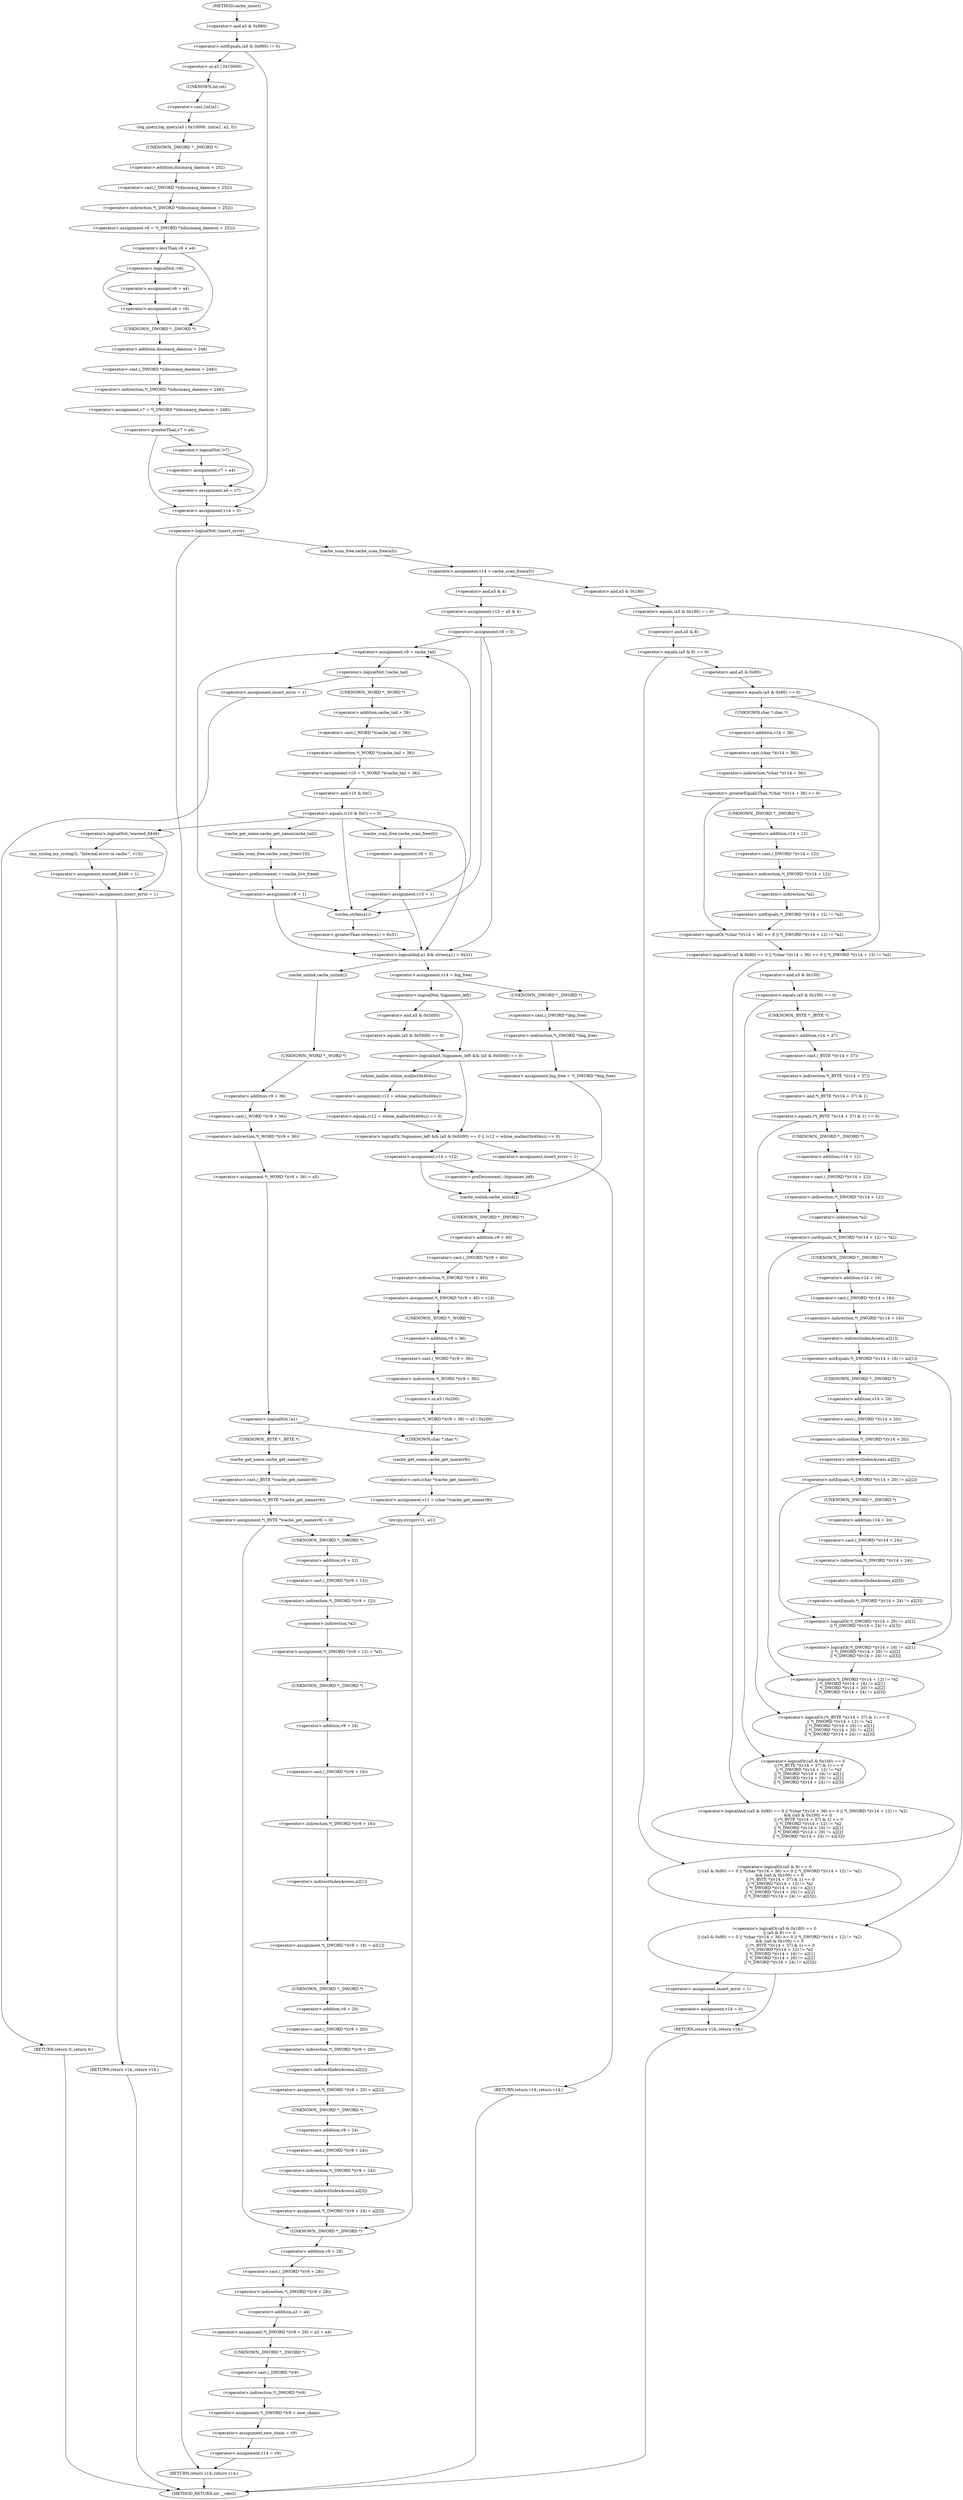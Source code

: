 digraph cache_insert {  
"1000129" [label = "(<operator>.notEquals,(a5 & 0x980) != 0)" ]
"1000130" [label = "(<operator>.and,a5 & 0x980)" ]
"1000135" [label = "(log_query,log_query(a5 | 0x10000, (int)a1, a2, 0))" ]
"1000136" [label = "(<operator>.or,a5 | 0x10000)" ]
"1000139" [label = "(<operator>.cast,(int)a1)" ]
"1000140" [label = "(UNKNOWN,int,int)" ]
"1000144" [label = "(<operator>.assignment,v6 = *(_DWORD *)(dnsmasq_daemon + 252))" ]
"1000146" [label = "(<operator>.indirection,*(_DWORD *)(dnsmasq_daemon + 252))" ]
"1000147" [label = "(<operator>.cast,(_DWORD *)(dnsmasq_daemon + 252))" ]
"1000148" [label = "(UNKNOWN,_DWORD *,_DWORD *)" ]
"1000149" [label = "(<operator>.addition,dnsmasq_daemon + 252)" ]
"1000153" [label = "(<operator>.lessThan,v6 < a4)" ]
"1000158" [label = "(<operator>.logicalNot,!v6)" ]
"1000160" [label = "(<operator>.assignment,v6 = a4)" ]
"1000163" [label = "(<operator>.assignment,a4 = v6)" ]
"1000166" [label = "(<operator>.assignment,v7 = *(_DWORD *)(dnsmasq_daemon + 248))" ]
"1000168" [label = "(<operator>.indirection,*(_DWORD *)(dnsmasq_daemon + 248))" ]
"1000169" [label = "(<operator>.cast,(_DWORD *)(dnsmasq_daemon + 248))" ]
"1000170" [label = "(UNKNOWN,_DWORD *,_DWORD *)" ]
"1000171" [label = "(<operator>.addition,dnsmasq_daemon + 248)" ]
"1000175" [label = "(<operator>.greaterThan,v7 > a4)" ]
"1000180" [label = "(<operator>.logicalNot,!v7)" ]
"1000182" [label = "(<operator>.assignment,v7 = a4)" ]
"1000185" [label = "(<operator>.assignment,a4 = v7)" ]
"1000188" [label = "(<operator>.assignment,v14 = 0)" ]
"1000192" [label = "(<operator>.logicalNot,!insert_error)" ]
"1000195" [label = "(<operator>.assignment,v14 = cache_scan_free(a5))" ]
"1000197" [label = "(cache_scan_free,cache_scan_free(a5))" ]
"1000203" [label = "(<operator>.logicalOr,(a5 & 0x180) == 0\n        || (a5 & 8) == 0\n        || ((a5 & 0x80) == 0 || *(char *)(v14 + 36) >= 0 || *(_DWORD *)(v14 + 12) != *a2)\n        && ((a5 & 0x100) == 0\n         || (*(_BYTE *)(v14 + 37) & 1) == 0\n         || *(_DWORD *)(v14 + 12) != *a2\n         || *(_DWORD *)(v14 + 16) != a2[1]\n         || *(_DWORD *)(v14 + 20) != a2[2]\n         || *(_DWORD *)(v14 + 24) != a2[3]))" ]
"1000204" [label = "(<operator>.equals,(a5 & 0x180) == 0)" ]
"1000205" [label = "(<operator>.and,a5 & 0x180)" ]
"1000209" [label = "(<operator>.logicalOr,(a5 & 8) == 0\n        || ((a5 & 0x80) == 0 || *(char *)(v14 + 36) >= 0 || *(_DWORD *)(v14 + 12) != *a2)\n        && ((a5 & 0x100) == 0\n         || (*(_BYTE *)(v14 + 37) & 1) == 0\n         || *(_DWORD *)(v14 + 12) != *a2\n         || *(_DWORD *)(v14 + 16) != a2[1]\n         || *(_DWORD *)(v14 + 20) != a2[2]\n         || *(_DWORD *)(v14 + 24) != a2[3]))" ]
"1000210" [label = "(<operator>.equals,(a5 & 8) == 0)" ]
"1000211" [label = "(<operator>.and,a5 & 8)" ]
"1000215" [label = "(<operator>.logicalAnd,((a5 & 0x80) == 0 || *(char *)(v14 + 36) >= 0 || *(_DWORD *)(v14 + 12) != *a2)\n        && ((a5 & 0x100) == 0\n         || (*(_BYTE *)(v14 + 37) & 1) == 0\n         || *(_DWORD *)(v14 + 12) != *a2\n         || *(_DWORD *)(v14 + 16) != a2[1]\n         || *(_DWORD *)(v14 + 20) != a2[2]\n         || *(_DWORD *)(v14 + 24) != a2[3]))" ]
"1000216" [label = "(<operator>.logicalOr,(a5 & 0x80) == 0 || *(char *)(v14 + 36) >= 0 || *(_DWORD *)(v14 + 12) != *a2)" ]
"1000217" [label = "(<operator>.equals,(a5 & 0x80) == 0)" ]
"1000218" [label = "(<operator>.and,a5 & 0x80)" ]
"1000222" [label = "(<operator>.logicalOr,*(char *)(v14 + 36) >= 0 || *(_DWORD *)(v14 + 12) != *a2)" ]
"1000223" [label = "(<operator>.greaterEqualsThan,*(char *)(v14 + 36) >= 0)" ]
"1000224" [label = "(<operator>.indirection,*(char *)(v14 + 36))" ]
"1000225" [label = "(<operator>.cast,(char *)(v14 + 36))" ]
"1000226" [label = "(UNKNOWN,char *,char *)" ]
"1000227" [label = "(<operator>.addition,v14 + 36)" ]
"1000231" [label = "(<operator>.notEquals,*(_DWORD *)(v14 + 12) != *a2)" ]
"1000232" [label = "(<operator>.indirection,*(_DWORD *)(v14 + 12))" ]
"1000233" [label = "(<operator>.cast,(_DWORD *)(v14 + 12))" ]
"1000234" [label = "(UNKNOWN,_DWORD *,_DWORD *)" ]
"1000235" [label = "(<operator>.addition,v14 + 12)" ]
"1000238" [label = "(<operator>.indirection,*a2)" ]
"1000240" [label = "(<operator>.logicalOr,(a5 & 0x100) == 0\n         || (*(_BYTE *)(v14 + 37) & 1) == 0\n         || *(_DWORD *)(v14 + 12) != *a2\n         || *(_DWORD *)(v14 + 16) != a2[1]\n         || *(_DWORD *)(v14 + 20) != a2[2]\n         || *(_DWORD *)(v14 + 24) != a2[3])" ]
"1000241" [label = "(<operator>.equals,(a5 & 0x100) == 0)" ]
"1000242" [label = "(<operator>.and,a5 & 0x100)" ]
"1000246" [label = "(<operator>.logicalOr,(*(_BYTE *)(v14 + 37) & 1) == 0\n         || *(_DWORD *)(v14 + 12) != *a2\n         || *(_DWORD *)(v14 + 16) != a2[1]\n         || *(_DWORD *)(v14 + 20) != a2[2]\n         || *(_DWORD *)(v14 + 24) != a2[3])" ]
"1000247" [label = "(<operator>.equals,(*(_BYTE *)(v14 + 37) & 1) == 0)" ]
"1000248" [label = "(<operator>.and,*(_BYTE *)(v14 + 37) & 1)" ]
"1000249" [label = "(<operator>.indirection,*(_BYTE *)(v14 + 37))" ]
"1000250" [label = "(<operator>.cast,(_BYTE *)(v14 + 37))" ]
"1000251" [label = "(UNKNOWN,_BYTE *,_BYTE *)" ]
"1000252" [label = "(<operator>.addition,v14 + 37)" ]
"1000257" [label = "(<operator>.logicalOr,*(_DWORD *)(v14 + 12) != *a2\n         || *(_DWORD *)(v14 + 16) != a2[1]\n         || *(_DWORD *)(v14 + 20) != a2[2]\n         || *(_DWORD *)(v14 + 24) != a2[3])" ]
"1000258" [label = "(<operator>.notEquals,*(_DWORD *)(v14 + 12) != *a2)" ]
"1000259" [label = "(<operator>.indirection,*(_DWORD *)(v14 + 12))" ]
"1000260" [label = "(<operator>.cast,(_DWORD *)(v14 + 12))" ]
"1000261" [label = "(UNKNOWN,_DWORD *,_DWORD *)" ]
"1000262" [label = "(<operator>.addition,v14 + 12)" ]
"1000265" [label = "(<operator>.indirection,*a2)" ]
"1000267" [label = "(<operator>.logicalOr,*(_DWORD *)(v14 + 16) != a2[1]\n         || *(_DWORD *)(v14 + 20) != a2[2]\n         || *(_DWORD *)(v14 + 24) != a2[3])" ]
"1000268" [label = "(<operator>.notEquals,*(_DWORD *)(v14 + 16) != a2[1])" ]
"1000269" [label = "(<operator>.indirection,*(_DWORD *)(v14 + 16))" ]
"1000270" [label = "(<operator>.cast,(_DWORD *)(v14 + 16))" ]
"1000271" [label = "(UNKNOWN,_DWORD *,_DWORD *)" ]
"1000272" [label = "(<operator>.addition,v14 + 16)" ]
"1000275" [label = "(<operator>.indirectIndexAccess,a2[1])" ]
"1000278" [label = "(<operator>.logicalOr,*(_DWORD *)(v14 + 20) != a2[2]\n         || *(_DWORD *)(v14 + 24) != a2[3])" ]
"1000279" [label = "(<operator>.notEquals,*(_DWORD *)(v14 + 20) != a2[2])" ]
"1000280" [label = "(<operator>.indirection,*(_DWORD *)(v14 + 20))" ]
"1000281" [label = "(<operator>.cast,(_DWORD *)(v14 + 20))" ]
"1000282" [label = "(UNKNOWN,_DWORD *,_DWORD *)" ]
"1000283" [label = "(<operator>.addition,v14 + 20)" ]
"1000286" [label = "(<operator>.indirectIndexAccess,a2[2])" ]
"1000289" [label = "(<operator>.notEquals,*(_DWORD *)(v14 + 24) != a2[3])" ]
"1000290" [label = "(<operator>.indirection,*(_DWORD *)(v14 + 24))" ]
"1000291" [label = "(<operator>.cast,(_DWORD *)(v14 + 24))" ]
"1000292" [label = "(UNKNOWN,_DWORD *,_DWORD *)" ]
"1000293" [label = "(<operator>.addition,v14 + 24)" ]
"1000296" [label = "(<operator>.indirectIndexAccess,a2[3])" ]
"1000300" [label = "(<operator>.assignment,insert_error = 1)" ]
"1000303" [label = "(<operator>.assignment,v14 = 0)" ]
"1000306" [label = "(RETURN,return v14;,return v14;)" ]
"1000308" [label = "(<operator>.assignment,v15 = a5 & 4)" ]
"1000310" [label = "(<operator>.and,a5 & 4)" ]
"1000313" [label = "(<operator>.assignment,v8 = 0)" ]
"1000319" [label = "(<operator>.assignment,v9 = cache_tail)" ]
"1000323" [label = "(<operator>.logicalNot,!cache_tail)" ]
"1000326" [label = "(<operator>.assignment,insert_error = 1)" ]
"1000329" [label = "(RETURN,return 0;,return 0;)" ]
"1000331" [label = "(<operator>.assignment,v10 = *(_WORD *)(cache_tail + 36))" ]
"1000333" [label = "(<operator>.indirection,*(_WORD *)(cache_tail + 36))" ]
"1000334" [label = "(<operator>.cast,(_WORD *)(cache_tail + 36))" ]
"1000335" [label = "(UNKNOWN,_WORD *,_WORD *)" ]
"1000336" [label = "(<operator>.addition,cache_tail + 36)" ]
"1000340" [label = "(<operator>.equals,(v10 & 0xC) == 0)" ]
"1000341" [label = "(<operator>.and,v10 & 0xC)" ]
"1000350" [label = "(<operator>.logicalNot,!warned_8446)" ]
"1000353" [label = "(my_syslog,my_syslog(3, \"Internal error in cache.\", v13))" ]
"1000357" [label = "(<operator>.assignment,warned_8446 = 1)" ]
"1000360" [label = "(<operator>.assignment,insert_error = 1)" ]
"1000363" [label = "(RETURN,return v14;,return v14;)" ]
"1000368" [label = "(cache_get_name,cache_get_name(cache_tail))" ]
"1000370" [label = "(cache_scan_free,cache_scan_free(v10))" ]
"1000372" [label = "(<operator>.preIncrement,++cache_live_freed)" ]
"1000374" [label = "(<operator>.assignment,v8 = 1)" ]
"1000379" [label = "(cache_scan_free,cache_scan_free(0))" ]
"1000381" [label = "(<operator>.assignment,v8 = 0)" ]
"1000384" [label = "(<operator>.assignment,v15 = 1)" ]
"1000388" [label = "(<operator>.logicalAnd,a1 && strlen(a1) > 0x31)" ]
"1000390" [label = "(<operator>.greaterThan,strlen(a1) > 0x31)" ]
"1000391" [label = "(strlen,strlen(a1))" ]
"1000395" [label = "(<operator>.assignment,v14 = big_free)" ]
"1000401" [label = "(<operator>.assignment,big_free = *(_DWORD *)big_free)" ]
"1000403" [label = "(<operator>.indirection,*(_DWORD *)big_free)" ]
"1000404" [label = "(<operator>.cast,(_DWORD *)big_free)" ]
"1000405" [label = "(UNKNOWN,_DWORD *,_DWORD *)" ]
"1000410" [label = "(<operator>.logicalOr,!bignames_left && (a5 & 0x5000) == 0 || (v12 = whine_malloc(0x404u)) == 0)" ]
"1000411" [label = "(<operator>.logicalAnd,!bignames_left && (a5 & 0x5000) == 0)" ]
"1000412" [label = "(<operator>.logicalNot,!bignames_left)" ]
"1000414" [label = "(<operator>.equals,(a5 & 0x5000) == 0)" ]
"1000415" [label = "(<operator>.and,a5 & 0x5000)" ]
"1000419" [label = "(<operator>.equals,(v12 = whine_malloc(0x404u)) == 0)" ]
"1000420" [label = "(<operator>.assignment,v12 = whine_malloc(0x404u))" ]
"1000422" [label = "(whine_malloc,whine_malloc(0x404u))" ]
"1000426" [label = "(<operator>.assignment,insert_error = 1)" ]
"1000429" [label = "(RETURN,return v14;,return v14;)" ]
"1000431" [label = "(<operator>.assignment,v14 = v12)" ]
"1000436" [label = "(<operator>.preDecrement,--bignames_left)" ]
"1000438" [label = "(cache_unlink,cache_unlink())" ]
"1000439" [label = "(<operator>.assignment,*(_DWORD *)(v9 + 40) = v14)" ]
"1000440" [label = "(<operator>.indirection,*(_DWORD *)(v9 + 40))" ]
"1000441" [label = "(<operator>.cast,(_DWORD *)(v9 + 40))" ]
"1000442" [label = "(UNKNOWN,_DWORD *,_DWORD *)" ]
"1000443" [label = "(<operator>.addition,v9 + 40)" ]
"1000447" [label = "(<operator>.assignment,*(_WORD *)(v9 + 36) = a5 | 0x200)" ]
"1000448" [label = "(<operator>.indirection,*(_WORD *)(v9 + 36))" ]
"1000449" [label = "(<operator>.cast,(_WORD *)(v9 + 36))" ]
"1000450" [label = "(UNKNOWN,_WORD *,_WORD *)" ]
"1000451" [label = "(<operator>.addition,v9 + 36)" ]
"1000454" [label = "(<operator>.or,a5 | 0x200)" ]
"1000459" [label = "(cache_unlink,cache_unlink())" ]
"1000460" [label = "(<operator>.assignment,*(_WORD *)(v9 + 36) = a5)" ]
"1000461" [label = "(<operator>.indirection,*(_WORD *)(v9 + 36))" ]
"1000462" [label = "(<operator>.cast,(_WORD *)(v9 + 36))" ]
"1000463" [label = "(UNKNOWN,_WORD *,_WORD *)" ]
"1000464" [label = "(<operator>.addition,v9 + 36)" ]
"1000469" [label = "(<operator>.logicalNot,!a1)" ]
"1000472" [label = "(<operator>.assignment,*(_BYTE *)cache_get_name(v9) = 0)" ]
"1000473" [label = "(<operator>.indirection,*(_BYTE *)cache_get_name(v9))" ]
"1000474" [label = "(<operator>.cast,(_BYTE *)cache_get_name(v9))" ]
"1000475" [label = "(UNKNOWN,_BYTE *,_BYTE *)" ]
"1000476" [label = "(cache_get_name,cache_get_name(v9))" ]
"1000480" [label = "(<operator>.assignment,v11 = (char *)cache_get_name(v9))" ]
"1000482" [label = "(<operator>.cast,(char *)cache_get_name(v9))" ]
"1000483" [label = "(UNKNOWN,char *,char *)" ]
"1000484" [label = "(cache_get_name,cache_get_name(v9))" ]
"1000486" [label = "(strcpy,strcpy(v11, a1))" ]
"1000493" [label = "(<operator>.assignment,*(_DWORD *)(v9 + 12) = *a2)" ]
"1000494" [label = "(<operator>.indirection,*(_DWORD *)(v9 + 12))" ]
"1000495" [label = "(<operator>.cast,(_DWORD *)(v9 + 12))" ]
"1000496" [label = "(UNKNOWN,_DWORD *,_DWORD *)" ]
"1000497" [label = "(<operator>.addition,v9 + 12)" ]
"1000500" [label = "(<operator>.indirection,*a2)" ]
"1000502" [label = "(<operator>.assignment,*(_DWORD *)(v9 + 16) = a2[1])" ]
"1000503" [label = "(<operator>.indirection,*(_DWORD *)(v9 + 16))" ]
"1000504" [label = "(<operator>.cast,(_DWORD *)(v9 + 16))" ]
"1000505" [label = "(UNKNOWN,_DWORD *,_DWORD *)" ]
"1000506" [label = "(<operator>.addition,v9 + 16)" ]
"1000509" [label = "(<operator>.indirectIndexAccess,a2[1])" ]
"1000512" [label = "(<operator>.assignment,*(_DWORD *)(v9 + 20) = a2[2])" ]
"1000513" [label = "(<operator>.indirection,*(_DWORD *)(v9 + 20))" ]
"1000514" [label = "(<operator>.cast,(_DWORD *)(v9 + 20))" ]
"1000515" [label = "(UNKNOWN,_DWORD *,_DWORD *)" ]
"1000516" [label = "(<operator>.addition,v9 + 20)" ]
"1000519" [label = "(<operator>.indirectIndexAccess,a2[2])" ]
"1000522" [label = "(<operator>.assignment,*(_DWORD *)(v9 + 24) = a2[3])" ]
"1000523" [label = "(<operator>.indirection,*(_DWORD *)(v9 + 24))" ]
"1000524" [label = "(<operator>.cast,(_DWORD *)(v9 + 24))" ]
"1000525" [label = "(UNKNOWN,_DWORD *,_DWORD *)" ]
"1000526" [label = "(<operator>.addition,v9 + 24)" ]
"1000529" [label = "(<operator>.indirectIndexAccess,a2[3])" ]
"1000532" [label = "(<operator>.assignment,*(_DWORD *)(v9 + 28) = a3 + a4)" ]
"1000533" [label = "(<operator>.indirection,*(_DWORD *)(v9 + 28))" ]
"1000534" [label = "(<operator>.cast,(_DWORD *)(v9 + 28))" ]
"1000535" [label = "(UNKNOWN,_DWORD *,_DWORD *)" ]
"1000536" [label = "(<operator>.addition,v9 + 28)" ]
"1000539" [label = "(<operator>.addition,a3 + a4)" ]
"1000542" [label = "(<operator>.assignment,*(_DWORD *)v9 = new_chain)" ]
"1000543" [label = "(<operator>.indirection,*(_DWORD *)v9)" ]
"1000544" [label = "(<operator>.cast,(_DWORD *)v9)" ]
"1000545" [label = "(UNKNOWN,_DWORD *,_DWORD *)" ]
"1000548" [label = "(<operator>.assignment,new_chain = v9)" ]
"1000551" [label = "(<operator>.assignment,v14 = v9)" ]
"1000554" [label = "(RETURN,return v14;,return v14;)" ]
"1000111" [label = "(METHOD,cache_insert)" ]
"1000556" [label = "(METHOD_RETURN,int __cdecl)" ]
  "1000129" -> "1000136" 
  "1000129" -> "1000188" 
  "1000130" -> "1000129" 
  "1000135" -> "1000148" 
  "1000136" -> "1000140" 
  "1000139" -> "1000135" 
  "1000140" -> "1000139" 
  "1000144" -> "1000153" 
  "1000146" -> "1000144" 
  "1000147" -> "1000146" 
  "1000148" -> "1000149" 
  "1000149" -> "1000147" 
  "1000153" -> "1000158" 
  "1000153" -> "1000170" 
  "1000158" -> "1000160" 
  "1000158" -> "1000163" 
  "1000160" -> "1000163" 
  "1000163" -> "1000170" 
  "1000166" -> "1000175" 
  "1000168" -> "1000166" 
  "1000169" -> "1000168" 
  "1000170" -> "1000171" 
  "1000171" -> "1000169" 
  "1000175" -> "1000180" 
  "1000175" -> "1000188" 
  "1000180" -> "1000182" 
  "1000180" -> "1000185" 
  "1000182" -> "1000185" 
  "1000185" -> "1000188" 
  "1000188" -> "1000192" 
  "1000192" -> "1000197" 
  "1000192" -> "1000554" 
  "1000195" -> "1000205" 
  "1000195" -> "1000310" 
  "1000197" -> "1000195" 
  "1000203" -> "1000300" 
  "1000203" -> "1000306" 
  "1000204" -> "1000203" 
  "1000204" -> "1000211" 
  "1000205" -> "1000204" 
  "1000209" -> "1000203" 
  "1000210" -> "1000209" 
  "1000210" -> "1000218" 
  "1000211" -> "1000210" 
  "1000215" -> "1000209" 
  "1000216" -> "1000215" 
  "1000216" -> "1000242" 
  "1000217" -> "1000226" 
  "1000217" -> "1000216" 
  "1000218" -> "1000217" 
  "1000222" -> "1000216" 
  "1000223" -> "1000234" 
  "1000223" -> "1000222" 
  "1000224" -> "1000223" 
  "1000225" -> "1000224" 
  "1000226" -> "1000227" 
  "1000227" -> "1000225" 
  "1000231" -> "1000222" 
  "1000232" -> "1000238" 
  "1000233" -> "1000232" 
  "1000234" -> "1000235" 
  "1000235" -> "1000233" 
  "1000238" -> "1000231" 
  "1000240" -> "1000215" 
  "1000241" -> "1000251" 
  "1000241" -> "1000240" 
  "1000242" -> "1000241" 
  "1000246" -> "1000240" 
  "1000247" -> "1000261" 
  "1000247" -> "1000246" 
  "1000248" -> "1000247" 
  "1000249" -> "1000248" 
  "1000250" -> "1000249" 
  "1000251" -> "1000252" 
  "1000252" -> "1000250" 
  "1000257" -> "1000246" 
  "1000258" -> "1000271" 
  "1000258" -> "1000257" 
  "1000259" -> "1000265" 
  "1000260" -> "1000259" 
  "1000261" -> "1000262" 
  "1000262" -> "1000260" 
  "1000265" -> "1000258" 
  "1000267" -> "1000257" 
  "1000268" -> "1000282" 
  "1000268" -> "1000267" 
  "1000269" -> "1000275" 
  "1000270" -> "1000269" 
  "1000271" -> "1000272" 
  "1000272" -> "1000270" 
  "1000275" -> "1000268" 
  "1000278" -> "1000267" 
  "1000279" -> "1000292" 
  "1000279" -> "1000278" 
  "1000280" -> "1000286" 
  "1000281" -> "1000280" 
  "1000282" -> "1000283" 
  "1000283" -> "1000281" 
  "1000286" -> "1000279" 
  "1000289" -> "1000278" 
  "1000290" -> "1000296" 
  "1000291" -> "1000290" 
  "1000292" -> "1000293" 
  "1000293" -> "1000291" 
  "1000296" -> "1000289" 
  "1000300" -> "1000303" 
  "1000303" -> "1000306" 
  "1000306" -> "1000556" 
  "1000308" -> "1000313" 
  "1000310" -> "1000308" 
  "1000313" -> "1000319" 
  "1000313" -> "1000388" 
  "1000313" -> "1000391" 
  "1000319" -> "1000323" 
  "1000323" -> "1000326" 
  "1000323" -> "1000335" 
  "1000326" -> "1000329" 
  "1000329" -> "1000556" 
  "1000331" -> "1000341" 
  "1000333" -> "1000331" 
  "1000334" -> "1000333" 
  "1000335" -> "1000336" 
  "1000336" -> "1000334" 
  "1000340" -> "1000388" 
  "1000340" -> "1000391" 
  "1000340" -> "1000350" 
  "1000340" -> "1000368" 
  "1000340" -> "1000379" 
  "1000341" -> "1000340" 
  "1000350" -> "1000353" 
  "1000350" -> "1000360" 
  "1000353" -> "1000357" 
  "1000357" -> "1000360" 
  "1000360" -> "1000363" 
  "1000363" -> "1000556" 
  "1000368" -> "1000370" 
  "1000370" -> "1000372" 
  "1000372" -> "1000374" 
  "1000374" -> "1000319" 
  "1000374" -> "1000388" 
  "1000374" -> "1000391" 
  "1000379" -> "1000381" 
  "1000381" -> "1000384" 
  "1000384" -> "1000319" 
  "1000384" -> "1000388" 
  "1000384" -> "1000391" 
  "1000388" -> "1000459" 
  "1000388" -> "1000395" 
  "1000390" -> "1000388" 
  "1000391" -> "1000390" 
  "1000395" -> "1000405" 
  "1000395" -> "1000412" 
  "1000401" -> "1000438" 
  "1000403" -> "1000401" 
  "1000404" -> "1000403" 
  "1000405" -> "1000404" 
  "1000410" -> "1000426" 
  "1000410" -> "1000431" 
  "1000411" -> "1000410" 
  "1000411" -> "1000422" 
  "1000412" -> "1000411" 
  "1000412" -> "1000415" 
  "1000414" -> "1000411" 
  "1000415" -> "1000414" 
  "1000419" -> "1000410" 
  "1000420" -> "1000419" 
  "1000422" -> "1000420" 
  "1000426" -> "1000429" 
  "1000429" -> "1000556" 
  "1000431" -> "1000438" 
  "1000431" -> "1000436" 
  "1000436" -> "1000438" 
  "1000438" -> "1000442" 
  "1000439" -> "1000450" 
  "1000440" -> "1000439" 
  "1000441" -> "1000440" 
  "1000442" -> "1000443" 
  "1000443" -> "1000441" 
  "1000447" -> "1000483" 
  "1000448" -> "1000454" 
  "1000449" -> "1000448" 
  "1000450" -> "1000451" 
  "1000451" -> "1000449" 
  "1000454" -> "1000447" 
  "1000459" -> "1000463" 
  "1000460" -> "1000469" 
  "1000461" -> "1000460" 
  "1000462" -> "1000461" 
  "1000463" -> "1000464" 
  "1000464" -> "1000462" 
  "1000469" -> "1000475" 
  "1000469" -> "1000483" 
  "1000472" -> "1000496" 
  "1000472" -> "1000535" 
  "1000473" -> "1000472" 
  "1000474" -> "1000473" 
  "1000475" -> "1000476" 
  "1000476" -> "1000474" 
  "1000480" -> "1000486" 
  "1000482" -> "1000480" 
  "1000483" -> "1000484" 
  "1000484" -> "1000482" 
  "1000486" -> "1000496" 
  "1000486" -> "1000535" 
  "1000493" -> "1000505" 
  "1000494" -> "1000500" 
  "1000495" -> "1000494" 
  "1000496" -> "1000497" 
  "1000497" -> "1000495" 
  "1000500" -> "1000493" 
  "1000502" -> "1000515" 
  "1000503" -> "1000509" 
  "1000504" -> "1000503" 
  "1000505" -> "1000506" 
  "1000506" -> "1000504" 
  "1000509" -> "1000502" 
  "1000512" -> "1000525" 
  "1000513" -> "1000519" 
  "1000514" -> "1000513" 
  "1000515" -> "1000516" 
  "1000516" -> "1000514" 
  "1000519" -> "1000512" 
  "1000522" -> "1000535" 
  "1000523" -> "1000529" 
  "1000524" -> "1000523" 
  "1000525" -> "1000526" 
  "1000526" -> "1000524" 
  "1000529" -> "1000522" 
  "1000532" -> "1000545" 
  "1000533" -> "1000539" 
  "1000534" -> "1000533" 
  "1000535" -> "1000536" 
  "1000536" -> "1000534" 
  "1000539" -> "1000532" 
  "1000542" -> "1000548" 
  "1000543" -> "1000542" 
  "1000544" -> "1000543" 
  "1000545" -> "1000544" 
  "1000548" -> "1000551" 
  "1000551" -> "1000554" 
  "1000554" -> "1000556" 
  "1000111" -> "1000130" 
}
